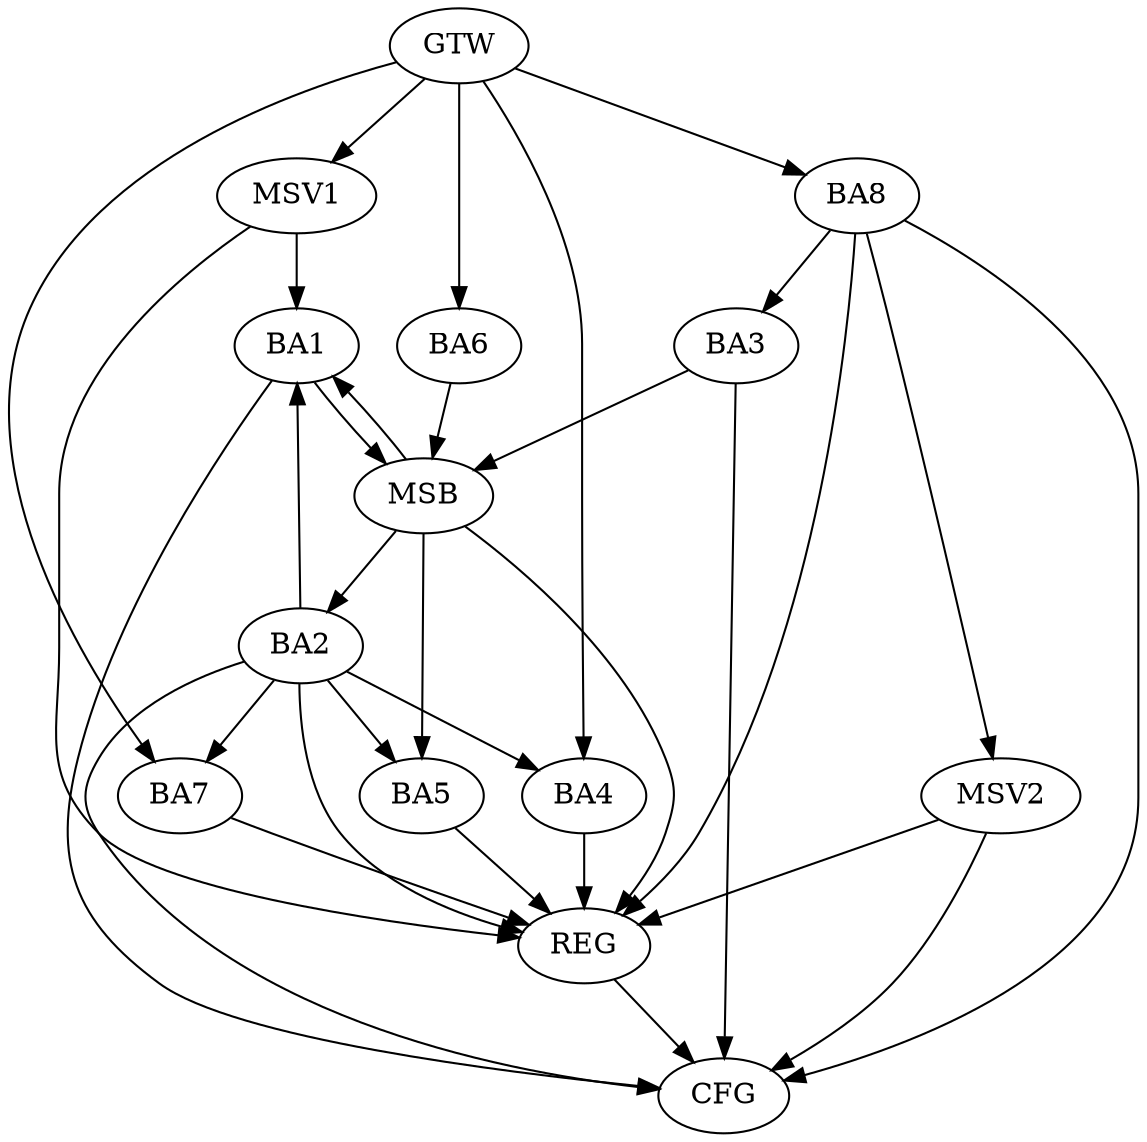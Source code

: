strict digraph G {
  BA1 [ label="BA1" ];
  BA2 [ label="BA2" ];
  BA3 [ label="BA3" ];
  BA4 [ label="BA4" ];
  BA5 [ label="BA5" ];
  BA6 [ label="BA6" ];
  BA7 [ label="BA7" ];
  BA8 [ label="BA8" ];
  GTW [ label="GTW" ];
  REG [ label="REG" ];
  MSB [ label="MSB" ];
  CFG [ label="CFG" ];
  MSV1 [ label="MSV1" ];
  MSV2 [ label="MSV2" ];
  BA2 -> BA1;
  BA8 -> BA3;
  GTW -> BA4;
  GTW -> BA6;
  GTW -> BA7;
  GTW -> BA8;
  BA2 -> REG;
  BA4 -> REG;
  BA5 -> REG;
  BA7 -> REG;
  BA8 -> REG;
  BA1 -> MSB;
  MSB -> BA2;
  MSB -> REG;
  BA3 -> MSB;
  MSB -> BA1;
  BA6 -> MSB;
  MSB -> BA5;
  BA1 -> CFG;
  BA8 -> CFG;
  BA3 -> CFG;
  REG -> CFG;
  BA2 -> CFG;
  BA2 -> BA5;
  BA2 -> BA4;
  BA2 -> BA7;
  MSV1 -> BA1;
  GTW -> MSV1;
  MSV1 -> REG;
  BA8 -> MSV2;
  MSV2 -> REG;
  MSV2 -> CFG;
}
